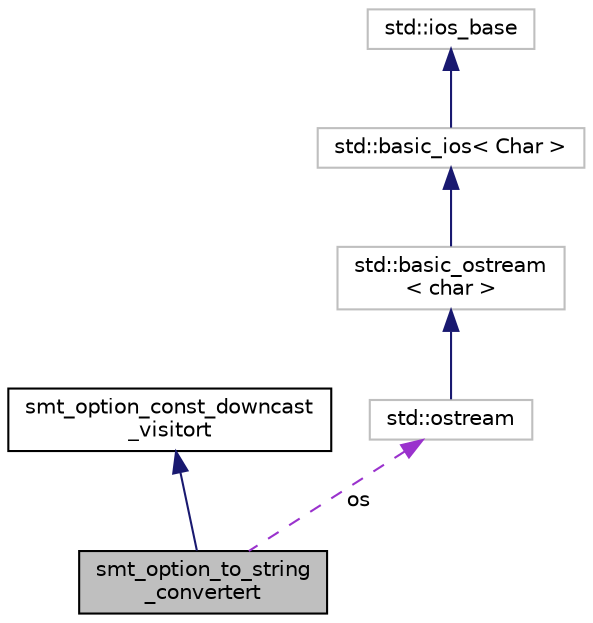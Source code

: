 digraph "smt_option_to_string_convertert"
{
 // LATEX_PDF_SIZE
  bgcolor="transparent";
  edge [fontname="Helvetica",fontsize="10",labelfontname="Helvetica",labelfontsize="10"];
  node [fontname="Helvetica",fontsize="10",shape=record];
  Node1 [label="smt_option_to_string\l_convertert",height=0.2,width=0.4,color="black", fillcolor="grey75", style="filled", fontcolor="black",tooltip=" "];
  Node2 -> Node1 [dir="back",color="midnightblue",fontsize="10",style="solid",fontname="Helvetica"];
  Node2 [label="smt_option_const_downcast\l_visitort",height=0.2,width=0.4,color="black",URL="$classsmt__option__const__downcast__visitort.html",tooltip=" "];
  Node3 -> Node1 [dir="back",color="darkorchid3",fontsize="10",style="dashed",label=" os" ,fontname="Helvetica"];
  Node3 [label="std::ostream",height=0.2,width=0.4,color="grey75",tooltip="STL class."];
  Node4 -> Node3 [dir="back",color="midnightblue",fontsize="10",style="solid",fontname="Helvetica"];
  Node4 [label="std::basic_ostream\l\< char \>",height=0.2,width=0.4,color="grey75",tooltip="STL class."];
  Node5 -> Node4 [dir="back",color="midnightblue",fontsize="10",style="solid",fontname="Helvetica"];
  Node5 [label="std::basic_ios\< Char \>",height=0.2,width=0.4,color="grey75",tooltip="STL class."];
  Node6 -> Node5 [dir="back",color="midnightblue",fontsize="10",style="solid",fontname="Helvetica"];
  Node6 [label="std::ios_base",height=0.2,width=0.4,color="grey75",tooltip="STL class."];
}
